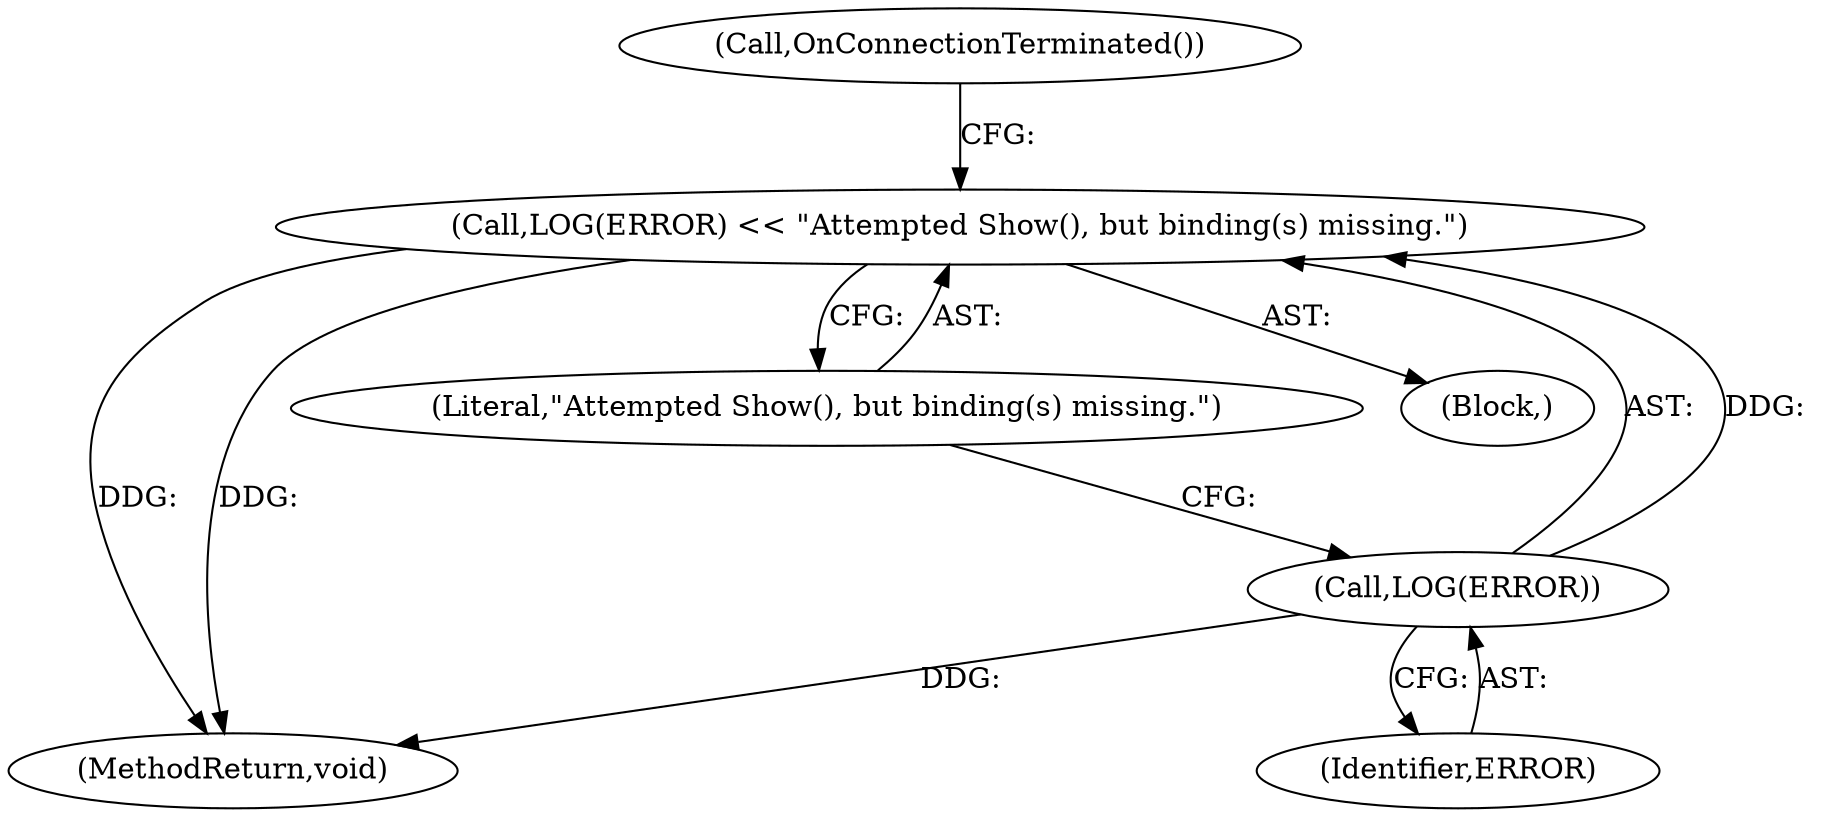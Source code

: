 digraph "1_Chrome_2706470a422dec8f4ae2538e80f0e7e3c4f4f7f6_8@del" {
"1000110" [label="(Call,LOG(ERROR) << \"Attempted Show(), but binding(s) missing.\")"];
"1000111" [label="(Call,LOG(ERROR))"];
"1000111" [label="(Call,LOG(ERROR))"];
"1000114" [label="(Call,OnConnectionTerminated())"];
"1000165" [label="(MethodReturn,void)"];
"1000113" [label="(Literal,\"Attempted Show(), but binding(s) missing.\")"];
"1000109" [label="(Block,)"];
"1000110" [label="(Call,LOG(ERROR) << \"Attempted Show(), but binding(s) missing.\")"];
"1000112" [label="(Identifier,ERROR)"];
"1000110" -> "1000109"  [label="AST: "];
"1000110" -> "1000113"  [label="CFG: "];
"1000111" -> "1000110"  [label="AST: "];
"1000113" -> "1000110"  [label="AST: "];
"1000114" -> "1000110"  [label="CFG: "];
"1000110" -> "1000165"  [label="DDG: "];
"1000110" -> "1000165"  [label="DDG: "];
"1000111" -> "1000110"  [label="DDG: "];
"1000111" -> "1000112"  [label="CFG: "];
"1000112" -> "1000111"  [label="AST: "];
"1000113" -> "1000111"  [label="CFG: "];
"1000111" -> "1000165"  [label="DDG: "];
}
